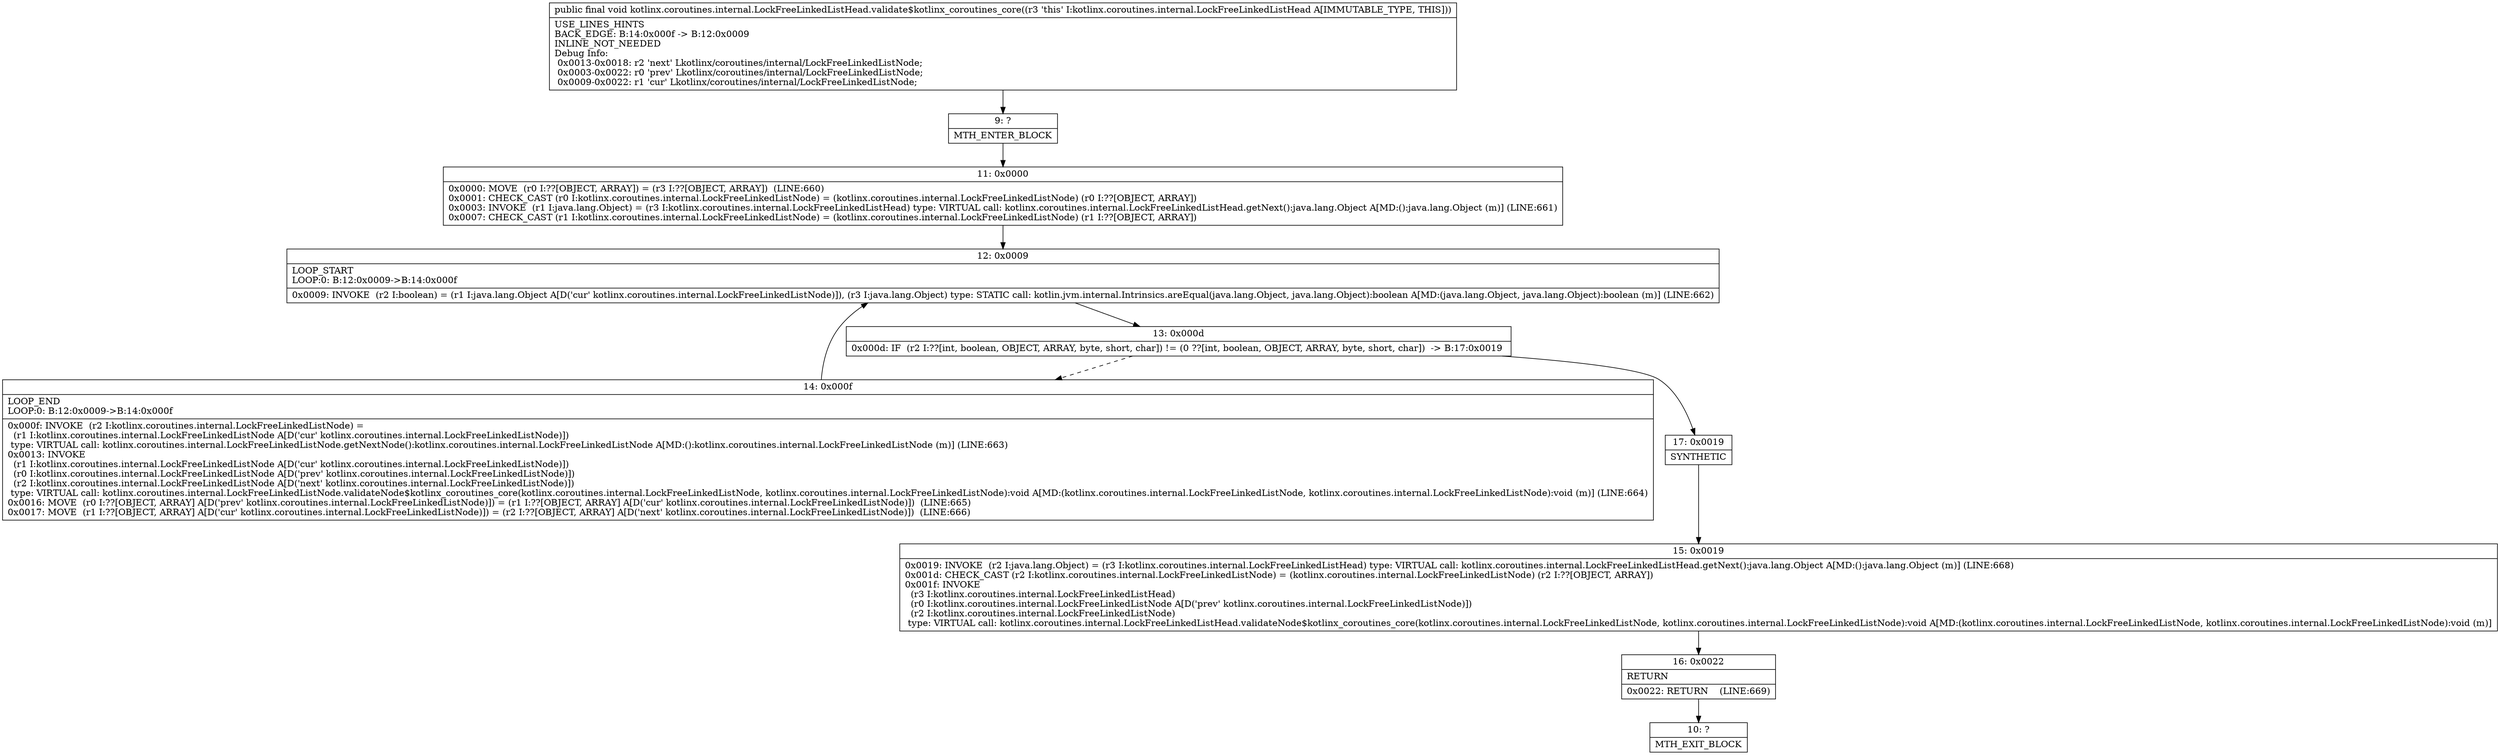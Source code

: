 digraph "CFG forkotlinx.coroutines.internal.LockFreeLinkedListHead.validate$kotlinx_coroutines_core()V" {
Node_9 [shape=record,label="{9\:\ ?|MTH_ENTER_BLOCK\l}"];
Node_11 [shape=record,label="{11\:\ 0x0000|0x0000: MOVE  (r0 I:??[OBJECT, ARRAY]) = (r3 I:??[OBJECT, ARRAY])  (LINE:660)\l0x0001: CHECK_CAST (r0 I:kotlinx.coroutines.internal.LockFreeLinkedListNode) = (kotlinx.coroutines.internal.LockFreeLinkedListNode) (r0 I:??[OBJECT, ARRAY]) \l0x0003: INVOKE  (r1 I:java.lang.Object) = (r3 I:kotlinx.coroutines.internal.LockFreeLinkedListHead) type: VIRTUAL call: kotlinx.coroutines.internal.LockFreeLinkedListHead.getNext():java.lang.Object A[MD:():java.lang.Object (m)] (LINE:661)\l0x0007: CHECK_CAST (r1 I:kotlinx.coroutines.internal.LockFreeLinkedListNode) = (kotlinx.coroutines.internal.LockFreeLinkedListNode) (r1 I:??[OBJECT, ARRAY]) \l}"];
Node_12 [shape=record,label="{12\:\ 0x0009|LOOP_START\lLOOP:0: B:12:0x0009\-\>B:14:0x000f\l|0x0009: INVOKE  (r2 I:boolean) = (r1 I:java.lang.Object A[D('cur' kotlinx.coroutines.internal.LockFreeLinkedListNode)]), (r3 I:java.lang.Object) type: STATIC call: kotlin.jvm.internal.Intrinsics.areEqual(java.lang.Object, java.lang.Object):boolean A[MD:(java.lang.Object, java.lang.Object):boolean (m)] (LINE:662)\l}"];
Node_13 [shape=record,label="{13\:\ 0x000d|0x000d: IF  (r2 I:??[int, boolean, OBJECT, ARRAY, byte, short, char]) != (0 ??[int, boolean, OBJECT, ARRAY, byte, short, char])  \-\> B:17:0x0019 \l}"];
Node_14 [shape=record,label="{14\:\ 0x000f|LOOP_END\lLOOP:0: B:12:0x0009\-\>B:14:0x000f\l|0x000f: INVOKE  (r2 I:kotlinx.coroutines.internal.LockFreeLinkedListNode) = \l  (r1 I:kotlinx.coroutines.internal.LockFreeLinkedListNode A[D('cur' kotlinx.coroutines.internal.LockFreeLinkedListNode)])\l type: VIRTUAL call: kotlinx.coroutines.internal.LockFreeLinkedListNode.getNextNode():kotlinx.coroutines.internal.LockFreeLinkedListNode A[MD:():kotlinx.coroutines.internal.LockFreeLinkedListNode (m)] (LINE:663)\l0x0013: INVOKE  \l  (r1 I:kotlinx.coroutines.internal.LockFreeLinkedListNode A[D('cur' kotlinx.coroutines.internal.LockFreeLinkedListNode)])\l  (r0 I:kotlinx.coroutines.internal.LockFreeLinkedListNode A[D('prev' kotlinx.coroutines.internal.LockFreeLinkedListNode)])\l  (r2 I:kotlinx.coroutines.internal.LockFreeLinkedListNode A[D('next' kotlinx.coroutines.internal.LockFreeLinkedListNode)])\l type: VIRTUAL call: kotlinx.coroutines.internal.LockFreeLinkedListNode.validateNode$kotlinx_coroutines_core(kotlinx.coroutines.internal.LockFreeLinkedListNode, kotlinx.coroutines.internal.LockFreeLinkedListNode):void A[MD:(kotlinx.coroutines.internal.LockFreeLinkedListNode, kotlinx.coroutines.internal.LockFreeLinkedListNode):void (m)] (LINE:664)\l0x0016: MOVE  (r0 I:??[OBJECT, ARRAY] A[D('prev' kotlinx.coroutines.internal.LockFreeLinkedListNode)]) = (r1 I:??[OBJECT, ARRAY] A[D('cur' kotlinx.coroutines.internal.LockFreeLinkedListNode)])  (LINE:665)\l0x0017: MOVE  (r1 I:??[OBJECT, ARRAY] A[D('cur' kotlinx.coroutines.internal.LockFreeLinkedListNode)]) = (r2 I:??[OBJECT, ARRAY] A[D('next' kotlinx.coroutines.internal.LockFreeLinkedListNode)])  (LINE:666)\l}"];
Node_17 [shape=record,label="{17\:\ 0x0019|SYNTHETIC\l}"];
Node_15 [shape=record,label="{15\:\ 0x0019|0x0019: INVOKE  (r2 I:java.lang.Object) = (r3 I:kotlinx.coroutines.internal.LockFreeLinkedListHead) type: VIRTUAL call: kotlinx.coroutines.internal.LockFreeLinkedListHead.getNext():java.lang.Object A[MD:():java.lang.Object (m)] (LINE:668)\l0x001d: CHECK_CAST (r2 I:kotlinx.coroutines.internal.LockFreeLinkedListNode) = (kotlinx.coroutines.internal.LockFreeLinkedListNode) (r2 I:??[OBJECT, ARRAY]) \l0x001f: INVOKE  \l  (r3 I:kotlinx.coroutines.internal.LockFreeLinkedListHead)\l  (r0 I:kotlinx.coroutines.internal.LockFreeLinkedListNode A[D('prev' kotlinx.coroutines.internal.LockFreeLinkedListNode)])\l  (r2 I:kotlinx.coroutines.internal.LockFreeLinkedListNode)\l type: VIRTUAL call: kotlinx.coroutines.internal.LockFreeLinkedListHead.validateNode$kotlinx_coroutines_core(kotlinx.coroutines.internal.LockFreeLinkedListNode, kotlinx.coroutines.internal.LockFreeLinkedListNode):void A[MD:(kotlinx.coroutines.internal.LockFreeLinkedListNode, kotlinx.coroutines.internal.LockFreeLinkedListNode):void (m)]\l}"];
Node_16 [shape=record,label="{16\:\ 0x0022|RETURN\l|0x0022: RETURN    (LINE:669)\l}"];
Node_10 [shape=record,label="{10\:\ ?|MTH_EXIT_BLOCK\l}"];
MethodNode[shape=record,label="{public final void kotlinx.coroutines.internal.LockFreeLinkedListHead.validate$kotlinx_coroutines_core((r3 'this' I:kotlinx.coroutines.internal.LockFreeLinkedListHead A[IMMUTABLE_TYPE, THIS]))  | USE_LINES_HINTS\lBACK_EDGE: B:14:0x000f \-\> B:12:0x0009\lINLINE_NOT_NEEDED\lDebug Info:\l  0x0013\-0x0018: r2 'next' Lkotlinx\/coroutines\/internal\/LockFreeLinkedListNode;\l  0x0003\-0x0022: r0 'prev' Lkotlinx\/coroutines\/internal\/LockFreeLinkedListNode;\l  0x0009\-0x0022: r1 'cur' Lkotlinx\/coroutines\/internal\/LockFreeLinkedListNode;\l}"];
MethodNode -> Node_9;Node_9 -> Node_11;
Node_11 -> Node_12;
Node_12 -> Node_13;
Node_13 -> Node_14[style=dashed];
Node_13 -> Node_17;
Node_14 -> Node_12;
Node_17 -> Node_15;
Node_15 -> Node_16;
Node_16 -> Node_10;
}

